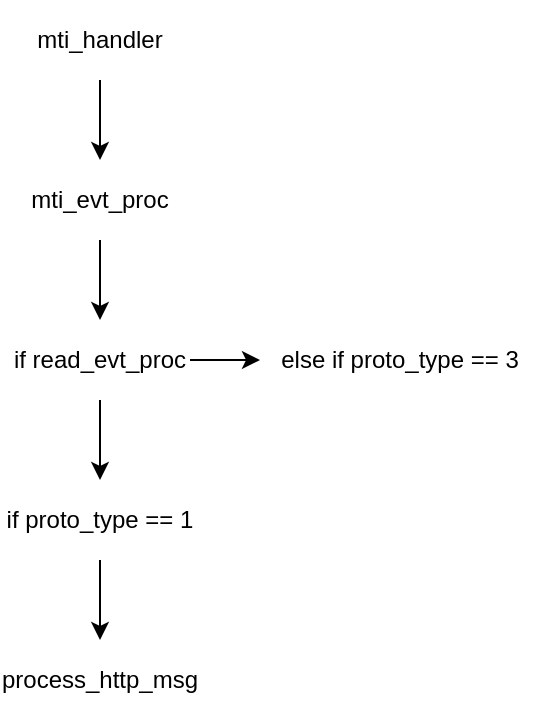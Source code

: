 <mxfile version="20.2.2" type="github">
  <diagram id="_P-Zi_dOzf9sflb4-BA2" name="페이지-1">
    <mxGraphModel dx="1038" dy="607" grid="1" gridSize="10" guides="1" tooltips="1" connect="1" arrows="1" fold="1" page="1" pageScale="1" pageWidth="1200" pageHeight="1600" math="0" shadow="0">
      <root>
        <mxCell id="0" />
        <mxCell id="1" parent="0" />
        <mxCell id="emrkye-AVWunUEmcIkt6-21" style="edgeStyle=orthogonalEdgeStyle;rounded=0;orthogonalLoop=1;jettySize=auto;html=1;exitX=0.5;exitY=1;exitDx=0;exitDy=0;entryX=0.5;entryY=0;entryDx=0;entryDy=0;endArrow=classic;endFill=1;" edge="1" parent="1" source="emrkye-AVWunUEmcIkt6-1" target="emrkye-AVWunUEmcIkt6-20">
          <mxGeometry relative="1" as="geometry" />
        </mxCell>
        <mxCell id="emrkye-AVWunUEmcIkt6-1" value="mti_handler" style="text;html=1;strokeColor=none;fillColor=none;align=center;verticalAlign=middle;whiteSpace=wrap;rounded=0;" vertex="1" parent="1">
          <mxGeometry x="40" y="40" width="80" height="40" as="geometry" />
        </mxCell>
        <mxCell id="emrkye-AVWunUEmcIkt6-14" style="edgeStyle=orthogonalEdgeStyle;rounded=0;orthogonalLoop=1;jettySize=auto;html=1;exitX=0.5;exitY=1;exitDx=0;exitDy=0;endArrow=classic;endFill=1;" edge="1" parent="1" source="emrkye-AVWunUEmcIkt6-2" target="emrkye-AVWunUEmcIkt6-12">
          <mxGeometry relative="1" as="geometry" />
        </mxCell>
        <mxCell id="emrkye-AVWunUEmcIkt6-19" style="edgeStyle=orthogonalEdgeStyle;rounded=0;orthogonalLoop=1;jettySize=auto;html=1;exitX=1;exitY=0.5;exitDx=0;exitDy=0;entryX=0;entryY=0.5;entryDx=0;entryDy=0;endArrow=classic;endFill=1;" edge="1" parent="1" source="emrkye-AVWunUEmcIkt6-2" target="emrkye-AVWunUEmcIkt6-15">
          <mxGeometry relative="1" as="geometry" />
        </mxCell>
        <mxCell id="emrkye-AVWunUEmcIkt6-2" value="if read_evt_proc" style="text;html=1;strokeColor=none;fillColor=none;align=center;verticalAlign=middle;whiteSpace=wrap;rounded=0;" vertex="1" parent="1">
          <mxGeometry x="35" y="200" width="90" height="40" as="geometry" />
        </mxCell>
        <mxCell id="emrkye-AVWunUEmcIkt6-25" style="edgeStyle=orthogonalEdgeStyle;rounded=0;orthogonalLoop=1;jettySize=auto;html=1;exitX=0.5;exitY=1;exitDx=0;exitDy=0;entryX=0.5;entryY=0;entryDx=0;entryDy=0;endArrow=classic;endFill=1;" edge="1" parent="1" source="emrkye-AVWunUEmcIkt6-12" target="emrkye-AVWunUEmcIkt6-24">
          <mxGeometry relative="1" as="geometry" />
        </mxCell>
        <mxCell id="emrkye-AVWunUEmcIkt6-12" value="if proto_type == 1" style="text;html=1;strokeColor=none;fillColor=none;align=center;verticalAlign=middle;whiteSpace=wrap;rounded=0;" vertex="1" parent="1">
          <mxGeometry x="30" y="280" width="100" height="40" as="geometry" />
        </mxCell>
        <mxCell id="emrkye-AVWunUEmcIkt6-13" value="" style="edgeStyle=orthogonalEdgeStyle;rounded=0;orthogonalLoop=1;jettySize=auto;html=1;exitX=0.5;exitY=1;exitDx=0;exitDy=0;dashed=1;endArrow=none;endFill=0;" edge="1" parent="1" source="emrkye-AVWunUEmcIkt6-2" target="emrkye-AVWunUEmcIkt6-12">
          <mxGeometry relative="1" as="geometry">
            <mxPoint x="85" y="1610" as="targetPoint" />
            <mxPoint x="85" y="210" as="sourcePoint" />
          </mxGeometry>
        </mxCell>
        <mxCell id="emrkye-AVWunUEmcIkt6-15" value="else if proto_type == 3" style="text;html=1;strokeColor=none;fillColor=none;align=center;verticalAlign=middle;whiteSpace=wrap;rounded=0;" vertex="1" parent="1">
          <mxGeometry x="160" y="200" width="140" height="40" as="geometry" />
        </mxCell>
        <mxCell id="emrkye-AVWunUEmcIkt6-22" style="edgeStyle=orthogonalEdgeStyle;rounded=0;orthogonalLoop=1;jettySize=auto;html=1;exitX=0.5;exitY=1;exitDx=0;exitDy=0;entryX=0.5;entryY=0;entryDx=0;entryDy=0;endArrow=classic;endFill=1;" edge="1" parent="1" source="emrkye-AVWunUEmcIkt6-20" target="emrkye-AVWunUEmcIkt6-2">
          <mxGeometry relative="1" as="geometry" />
        </mxCell>
        <mxCell id="emrkye-AVWunUEmcIkt6-20" value="mti_evt_proc" style="text;html=1;strokeColor=none;fillColor=none;align=center;verticalAlign=middle;whiteSpace=wrap;rounded=0;" vertex="1" parent="1">
          <mxGeometry x="40" y="120" width="80" height="40" as="geometry" />
        </mxCell>
        <mxCell id="emrkye-AVWunUEmcIkt6-24" value="process_http_msg" style="text;html=1;strokeColor=none;fillColor=none;align=center;verticalAlign=middle;whiteSpace=wrap;rounded=0;" vertex="1" parent="1">
          <mxGeometry x="50" y="360" width="60" height="40" as="geometry" />
        </mxCell>
      </root>
    </mxGraphModel>
  </diagram>
</mxfile>
